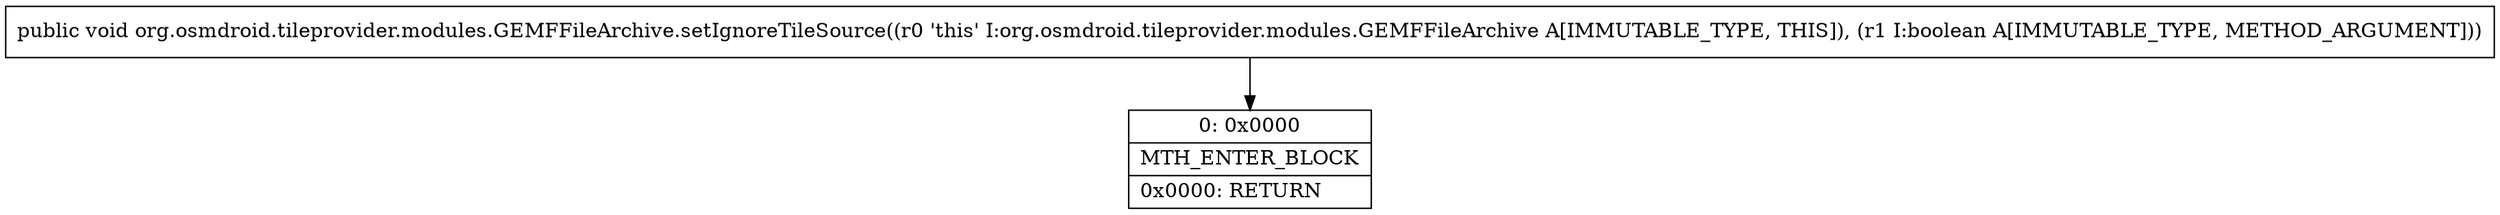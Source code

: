 digraph "CFG fororg.osmdroid.tileprovider.modules.GEMFFileArchive.setIgnoreTileSource(Z)V" {
Node_0 [shape=record,label="{0\:\ 0x0000|MTH_ENTER_BLOCK\l|0x0000: RETURN   \l}"];
MethodNode[shape=record,label="{public void org.osmdroid.tileprovider.modules.GEMFFileArchive.setIgnoreTileSource((r0 'this' I:org.osmdroid.tileprovider.modules.GEMFFileArchive A[IMMUTABLE_TYPE, THIS]), (r1 I:boolean A[IMMUTABLE_TYPE, METHOD_ARGUMENT])) }"];
MethodNode -> Node_0;
}

